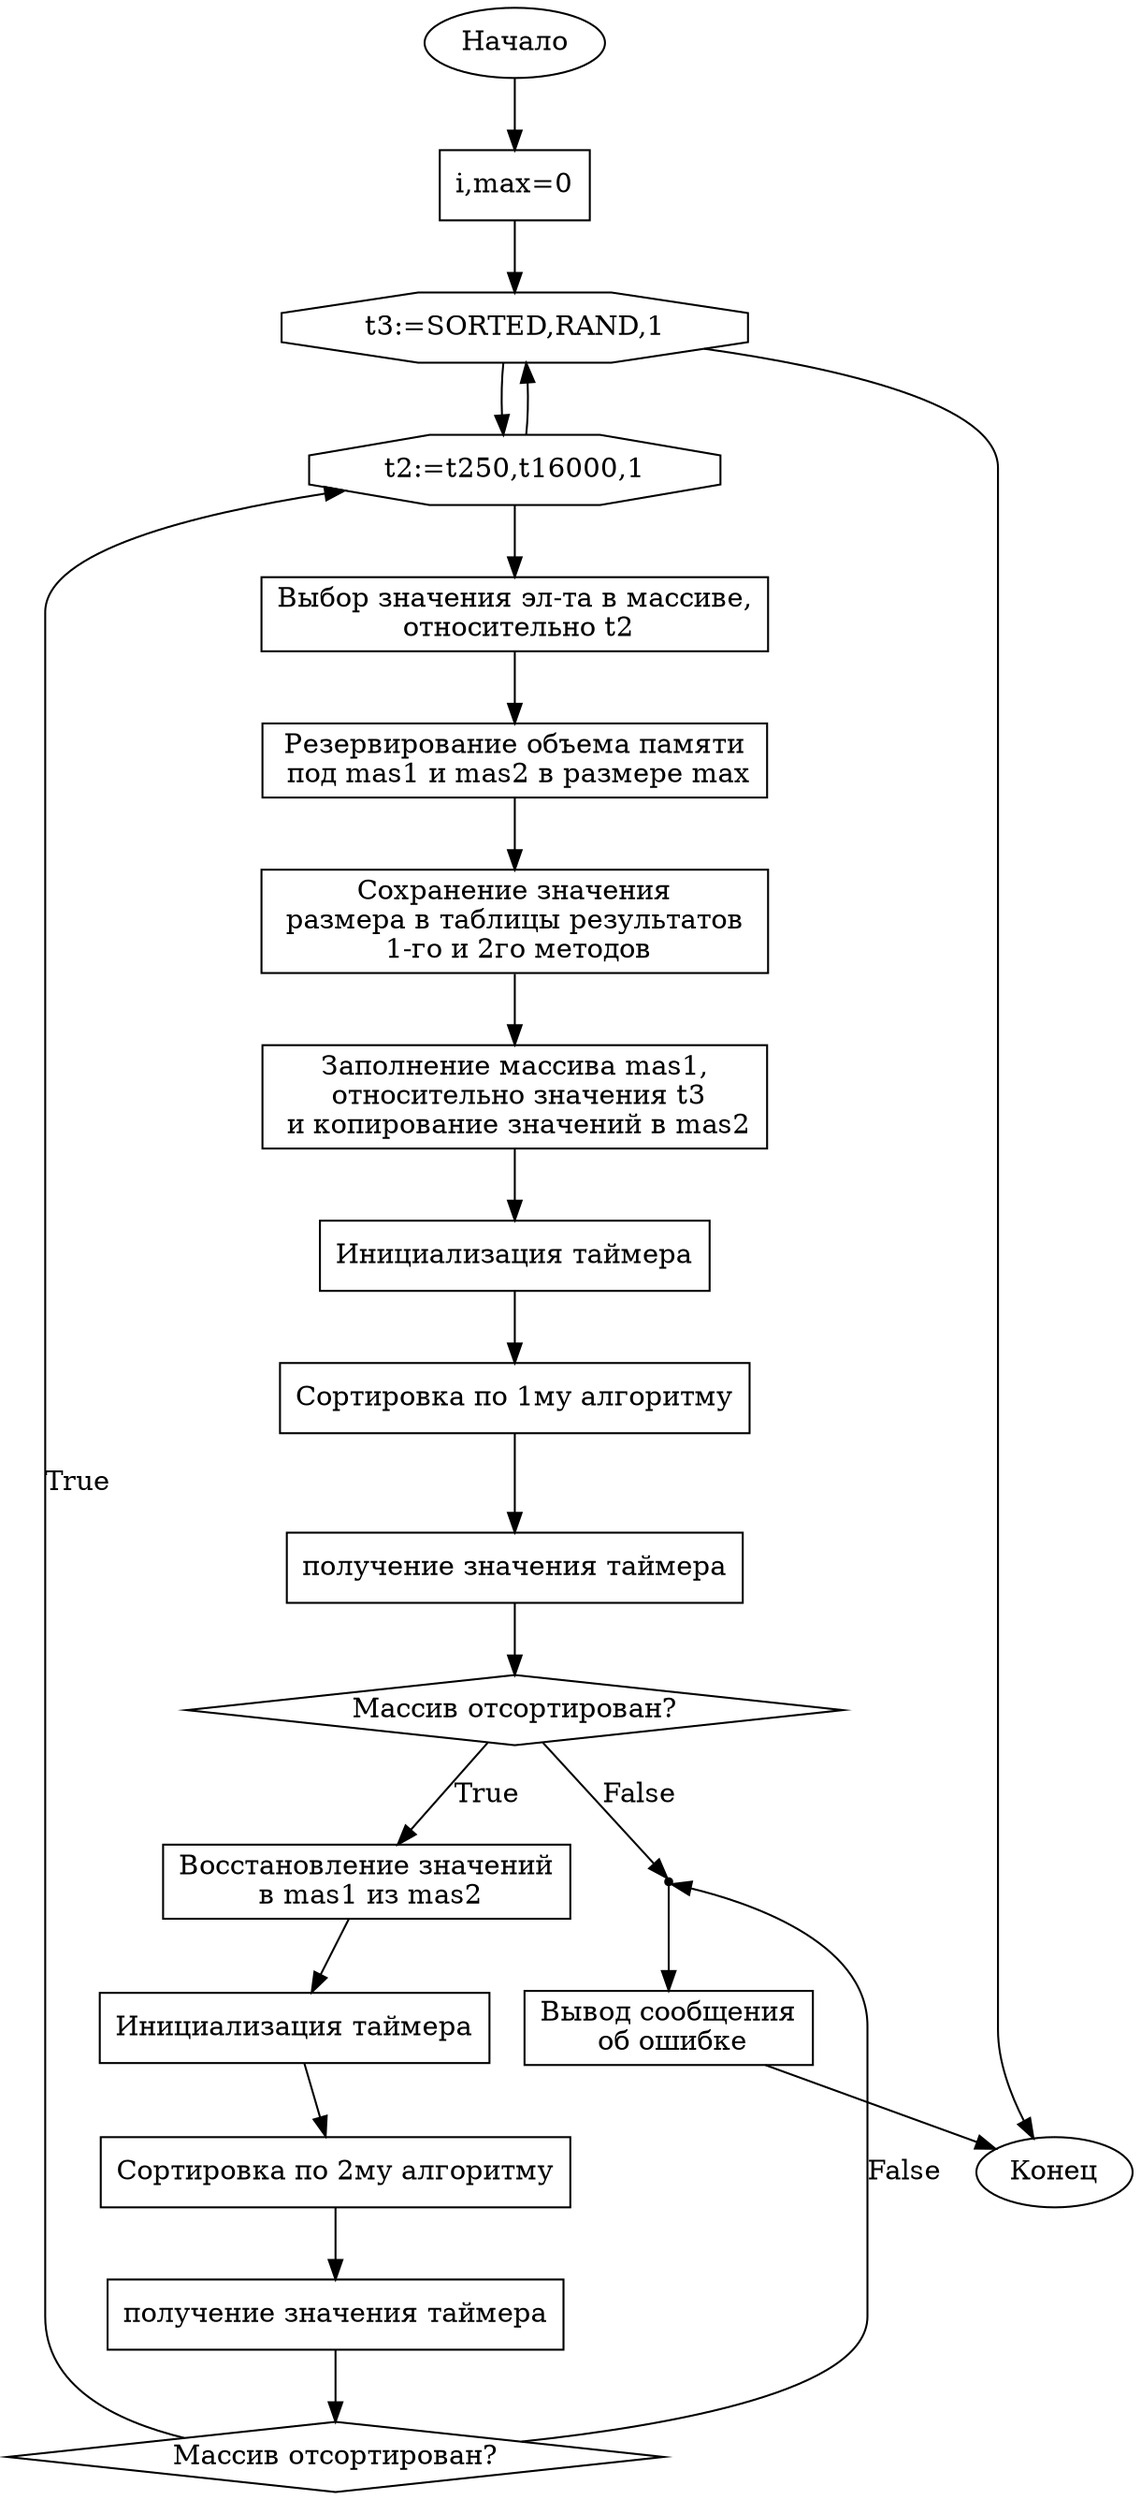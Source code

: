 digraph MyPlan {
 // rankdir=TB;
  node [shape="rectangle"];
  "Начало" [shape="ellipse"]
  "Конец" [shape="ellipse"]
  "For1"[shape="octagon" label="t3:=SORTED,RAND,1"]
  "For2"[shape="octagon" label="t2:=t250,t16000,1"]
  "Tinit1"[label="Инициализация таймера"];
  "Tget1"[label="получение значения таймера"]
  "If2"[shape="diamond" label="Массив отсортирован?"]
  "If2t"[label="Восстановление значений\n в mas1 из mas2"]
  "Err1"[label="Вывод сообщения\n об ошибке"]
  "If3"[shape="diamond" label="Массив отсортирован?"]
  "Tinit2"[label="Инициализация таймера"];
  "Tget2"[label="получение значения таймера"]
   point[shape="point"]
{rank=same;"If2t"; "point";}

  "Начало"->"i,max=0"->For1->For2->"Выбор значения эл-та в массиве,\n относительно t2"->
  "Резервирование объема памяти\n под mas1 и mas2 в размере max"->
  "Сохранение значения\n размера в таблицы результатов \n 1-го и 2го методов"->
  "Заполнение массива mas1,\n относительно значения t3\n и копирование значений в mas2"->
  Tinit1->"Сортировка по 1му алгоритму"->Tget1->If2;
   If2->If2t[label="True"];
   If2->point[label="False"];
   point->Err1;
   Err1->"Конец";
   If2t->Tinit2->"Сортировка по 2му алгоритму"->Tget2->If3;
   If3->For2[label="True"];
   If3->point[label="False"];
   For2->For1;
   For1->"Конец";
   
}
